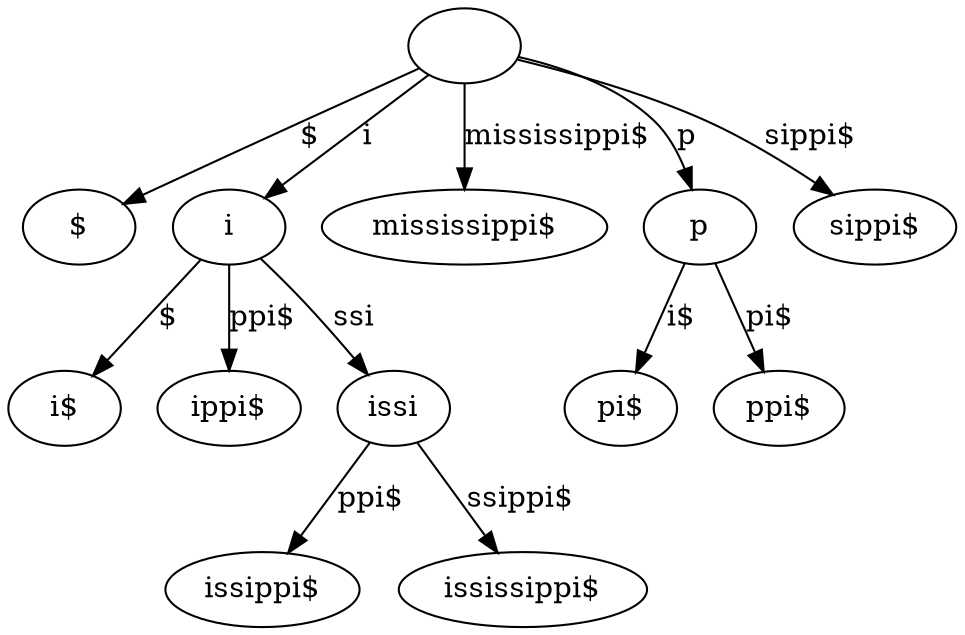 // Suffix tree
digraph {
	"|" [label=""]
	"$|$" [label="$"]
	"|" -> "$|$" [label="$"]
	"i|i" [label=i]
	"$|i$" [label="i$"]
	"i|i" -> "$|i$" [label="$"]
	"ppi$|ippi$" [label="ippi$"]
	"i|i" -> "ppi$|ippi$" [label="ppi$"]
	"ssi|issi" [label=issi]
	"ppi$|issippi$" [label="issippi$"]
	"ssi|issi" -> "ppi$|issippi$" [label="ppi$"]
	"ssippi$|ississippi$" [label="ississippi$"]
	"ssi|issi" -> "ssippi$|ississippi$" [label="ssippi$"]
	"i|i" -> "ssi|issi" [label=ssi]
	"|" -> "i|i" [label=i]
	"mississippi$|mississippi$" [label="mississippi$"]
	"|" -> "mississippi$|mississippi$" [label="mississippi$"]
	"p|p" [label=p]
	"i$|pi$" [label="pi$"]
	"p|p" -> "i$|pi$" [label="i$"]
	"pi$|ppi$" [label="ppi$"]
	"p|p" -> "pi$|ppi$" [label="pi$"]
	"|" -> "p|p" [label=p]
	"sippi$|sippi$" [label="sippi$"]
	"|" -> "sippi$|sippi$" [label="sippi$"]
}
